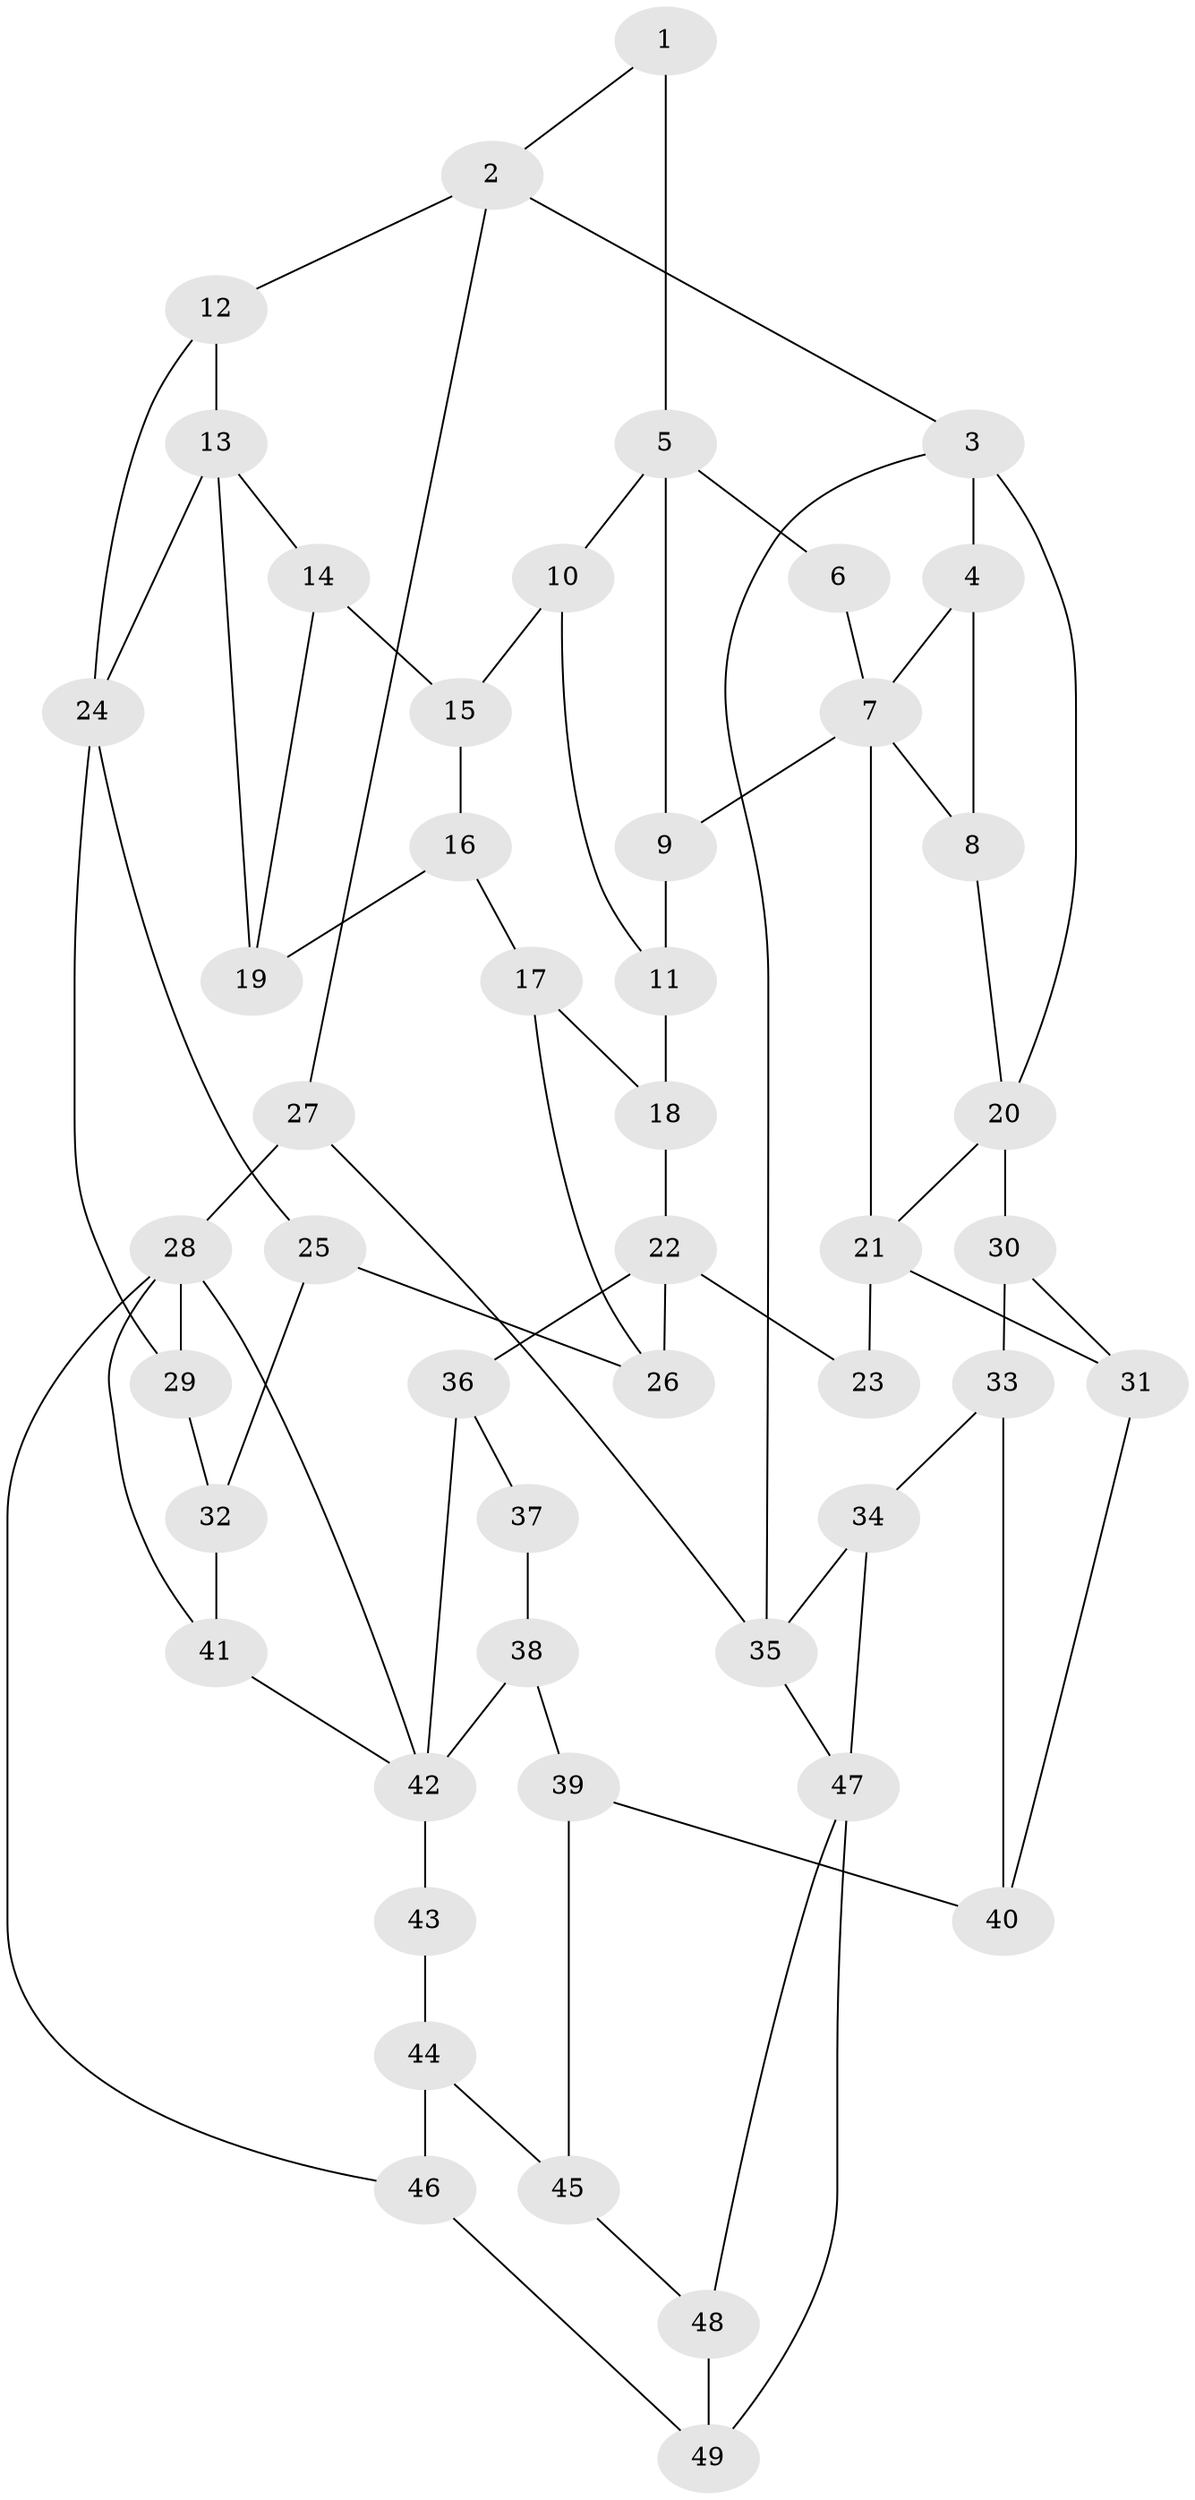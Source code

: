 // original degree distribution, {3: 0.030612244897959183, 5: 0.5204081632653061, 6: 0.22448979591836735, 4: 0.22448979591836735}
// Generated by graph-tools (version 1.1) at 2025/38/03/09/25 02:38:33]
// undirected, 49 vertices, 79 edges
graph export_dot {
graph [start="1"]
  node [color=gray90,style=filled];
  1;
  2;
  3;
  4;
  5;
  6;
  7;
  8;
  9;
  10;
  11;
  12;
  13;
  14;
  15;
  16;
  17;
  18;
  19;
  20;
  21;
  22;
  23;
  24;
  25;
  26;
  27;
  28;
  29;
  30;
  31;
  32;
  33;
  34;
  35;
  36;
  37;
  38;
  39;
  40;
  41;
  42;
  43;
  44;
  45;
  46;
  47;
  48;
  49;
  1 -- 2 [weight=1.0];
  1 -- 5 [weight=2.0];
  2 -- 3 [weight=1.0];
  2 -- 12 [weight=1.0];
  2 -- 27 [weight=1.0];
  3 -- 4 [weight=2.0];
  3 -- 20 [weight=1.0];
  3 -- 35 [weight=1.0];
  4 -- 7 [weight=1.0];
  4 -- 8 [weight=2.0];
  5 -- 6 [weight=2.0];
  5 -- 9 [weight=1.0];
  5 -- 10 [weight=1.0];
  6 -- 7 [weight=1.0];
  7 -- 8 [weight=1.0];
  7 -- 9 [weight=1.0];
  7 -- 21 [weight=1.0];
  8 -- 20 [weight=1.0];
  9 -- 11 [weight=1.0];
  10 -- 11 [weight=1.0];
  10 -- 15 [weight=1.0];
  11 -- 18 [weight=1.0];
  12 -- 13 [weight=1.0];
  12 -- 24 [weight=1.0];
  13 -- 14 [weight=1.0];
  13 -- 19 [weight=3.0];
  13 -- 24 [weight=1.0];
  14 -- 15 [weight=1.0];
  14 -- 19 [weight=2.0];
  15 -- 16 [weight=1.0];
  16 -- 17 [weight=1.0];
  16 -- 19 [weight=1.0];
  17 -- 18 [weight=1.0];
  17 -- 26 [weight=1.0];
  18 -- 22 [weight=1.0];
  20 -- 21 [weight=1.0];
  20 -- 30 [weight=2.0];
  21 -- 23 [weight=1.0];
  21 -- 31 [weight=1.0];
  22 -- 23 [weight=2.0];
  22 -- 26 [weight=1.0];
  22 -- 36 [weight=2.0];
  24 -- 25 [weight=1.0];
  24 -- 29 [weight=1.0];
  25 -- 26 [weight=1.0];
  25 -- 32 [weight=1.0];
  27 -- 28 [weight=2.0];
  27 -- 35 [weight=1.0];
  28 -- 29 [weight=1.0];
  28 -- 41 [weight=1.0];
  28 -- 42 [weight=1.0];
  28 -- 46 [weight=1.0];
  29 -- 32 [weight=1.0];
  30 -- 31 [weight=2.0];
  30 -- 33 [weight=2.0];
  31 -- 40 [weight=1.0];
  32 -- 41 [weight=1.0];
  33 -- 34 [weight=2.0];
  33 -- 40 [weight=2.0];
  34 -- 35 [weight=1.0];
  34 -- 47 [weight=3.0];
  35 -- 47 [weight=1.0];
  36 -- 37 [weight=2.0];
  36 -- 42 [weight=1.0];
  37 -- 38 [weight=1.0];
  38 -- 39 [weight=1.0];
  38 -- 42 [weight=1.0];
  39 -- 40 [weight=1.0];
  39 -- 45 [weight=1.0];
  41 -- 42 [weight=1.0];
  42 -- 43 [weight=2.0];
  43 -- 44 [weight=2.0];
  44 -- 45 [weight=1.0];
  44 -- 46 [weight=1.0];
  45 -- 48 [weight=1.0];
  46 -- 49 [weight=1.0];
  47 -- 48 [weight=1.0];
  47 -- 49 [weight=1.0];
  48 -- 49 [weight=1.0];
}
